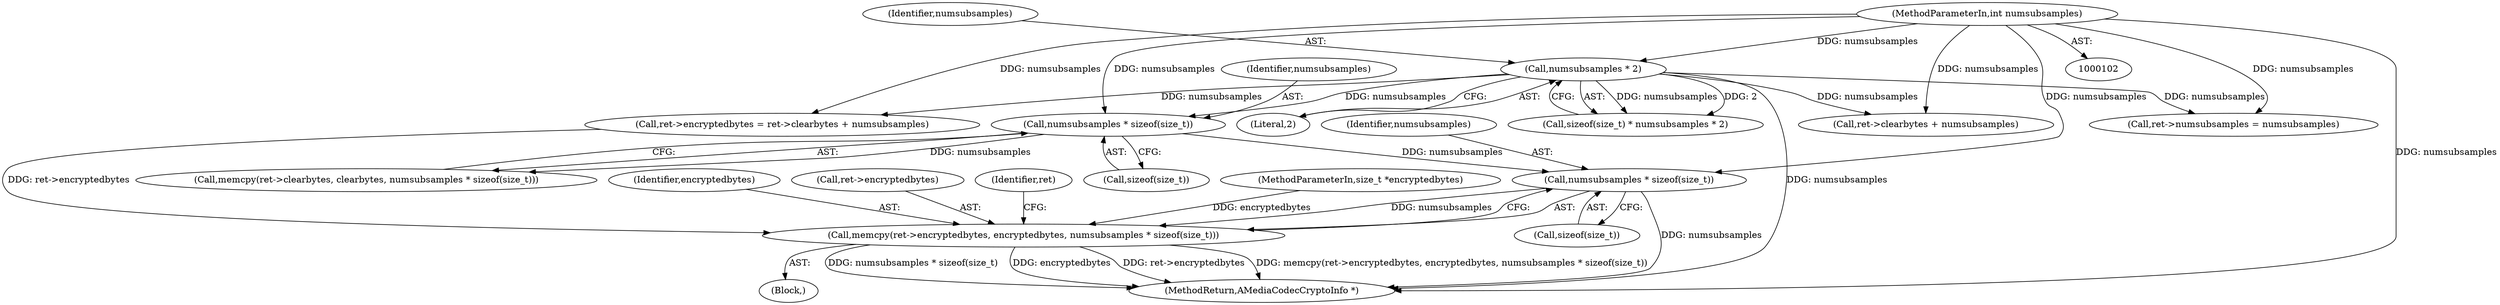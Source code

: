 digraph "0_Android_2b4667baa5a2badbdfec1794156ee17d4afef37c@API" {
"1000206" [label="(Call,numsubsamples * sizeof(size_t))"];
"1000197" [label="(Call,numsubsamples * sizeof(size_t))"];
"1000103" [label="(MethodParameterIn,int numsubsamples)"];
"1000119" [label="(Call,numsubsamples * 2)"];
"1000201" [label="(Call,memcpy(ret->encryptedbytes, encryptedbytes, numsubsamples * sizeof(size_t)))"];
"1000197" [label="(Call,numsubsamples * sizeof(size_t))"];
"1000183" [label="(Call,ret->encryptedbytes = ret->clearbytes + numsubsamples)"];
"1000116" [label="(Call,sizeof(size_t) * numsubsamples * 2)"];
"1000192" [label="(Call,memcpy(ret->clearbytes, clearbytes, numsubsamples * sizeof(size_t)))"];
"1000206" [label="(Call,numsubsamples * sizeof(size_t))"];
"1000187" [label="(Call,ret->clearbytes + numsubsamples)"];
"1000207" [label="(Identifier,numsubsamples)"];
"1000108" [label="(MethodParameterIn,size_t *encryptedbytes)"];
"1000205" [label="(Identifier,encryptedbytes)"];
"1000198" [label="(Identifier,numsubsamples)"];
"1000208" [label="(Call,sizeof(size_t))"];
"1000103" [label="(MethodParameterIn,int numsubsamples)"];
"1000109" [label="(Block,)"];
"1000199" [label="(Call,sizeof(size_t))"];
"1000138" [label="(Call,ret->numsubsamples = numsubsamples)"];
"1000212" [label="(MethodReturn,AMediaCodecCryptoInfo *)"];
"1000121" [label="(Literal,2)"];
"1000202" [label="(Call,ret->encryptedbytes)"];
"1000201" [label="(Call,memcpy(ret->encryptedbytes, encryptedbytes, numsubsamples * sizeof(size_t)))"];
"1000120" [label="(Identifier,numsubsamples)"];
"1000119" [label="(Call,numsubsamples * 2)"];
"1000211" [label="(Identifier,ret)"];
"1000206" -> "1000201"  [label="AST: "];
"1000206" -> "1000208"  [label="CFG: "];
"1000207" -> "1000206"  [label="AST: "];
"1000208" -> "1000206"  [label="AST: "];
"1000201" -> "1000206"  [label="CFG: "];
"1000206" -> "1000212"  [label="DDG: numsubsamples"];
"1000206" -> "1000201"  [label="DDG: numsubsamples"];
"1000197" -> "1000206"  [label="DDG: numsubsamples"];
"1000103" -> "1000206"  [label="DDG: numsubsamples"];
"1000197" -> "1000192"  [label="AST: "];
"1000197" -> "1000199"  [label="CFG: "];
"1000198" -> "1000197"  [label="AST: "];
"1000199" -> "1000197"  [label="AST: "];
"1000192" -> "1000197"  [label="CFG: "];
"1000197" -> "1000192"  [label="DDG: numsubsamples"];
"1000103" -> "1000197"  [label="DDG: numsubsamples"];
"1000119" -> "1000197"  [label="DDG: numsubsamples"];
"1000103" -> "1000102"  [label="AST: "];
"1000103" -> "1000212"  [label="DDG: numsubsamples"];
"1000103" -> "1000119"  [label="DDG: numsubsamples"];
"1000103" -> "1000138"  [label="DDG: numsubsamples"];
"1000103" -> "1000183"  [label="DDG: numsubsamples"];
"1000103" -> "1000187"  [label="DDG: numsubsamples"];
"1000119" -> "1000116"  [label="AST: "];
"1000119" -> "1000121"  [label="CFG: "];
"1000120" -> "1000119"  [label="AST: "];
"1000121" -> "1000119"  [label="AST: "];
"1000116" -> "1000119"  [label="CFG: "];
"1000119" -> "1000212"  [label="DDG: numsubsamples"];
"1000119" -> "1000116"  [label="DDG: numsubsamples"];
"1000119" -> "1000116"  [label="DDG: 2"];
"1000119" -> "1000138"  [label="DDG: numsubsamples"];
"1000119" -> "1000183"  [label="DDG: numsubsamples"];
"1000119" -> "1000187"  [label="DDG: numsubsamples"];
"1000201" -> "1000109"  [label="AST: "];
"1000202" -> "1000201"  [label="AST: "];
"1000205" -> "1000201"  [label="AST: "];
"1000211" -> "1000201"  [label="CFG: "];
"1000201" -> "1000212"  [label="DDG: memcpy(ret->encryptedbytes, encryptedbytes, numsubsamples * sizeof(size_t))"];
"1000201" -> "1000212"  [label="DDG: numsubsamples * sizeof(size_t)"];
"1000201" -> "1000212"  [label="DDG: encryptedbytes"];
"1000201" -> "1000212"  [label="DDG: ret->encryptedbytes"];
"1000183" -> "1000201"  [label="DDG: ret->encryptedbytes"];
"1000108" -> "1000201"  [label="DDG: encryptedbytes"];
}
